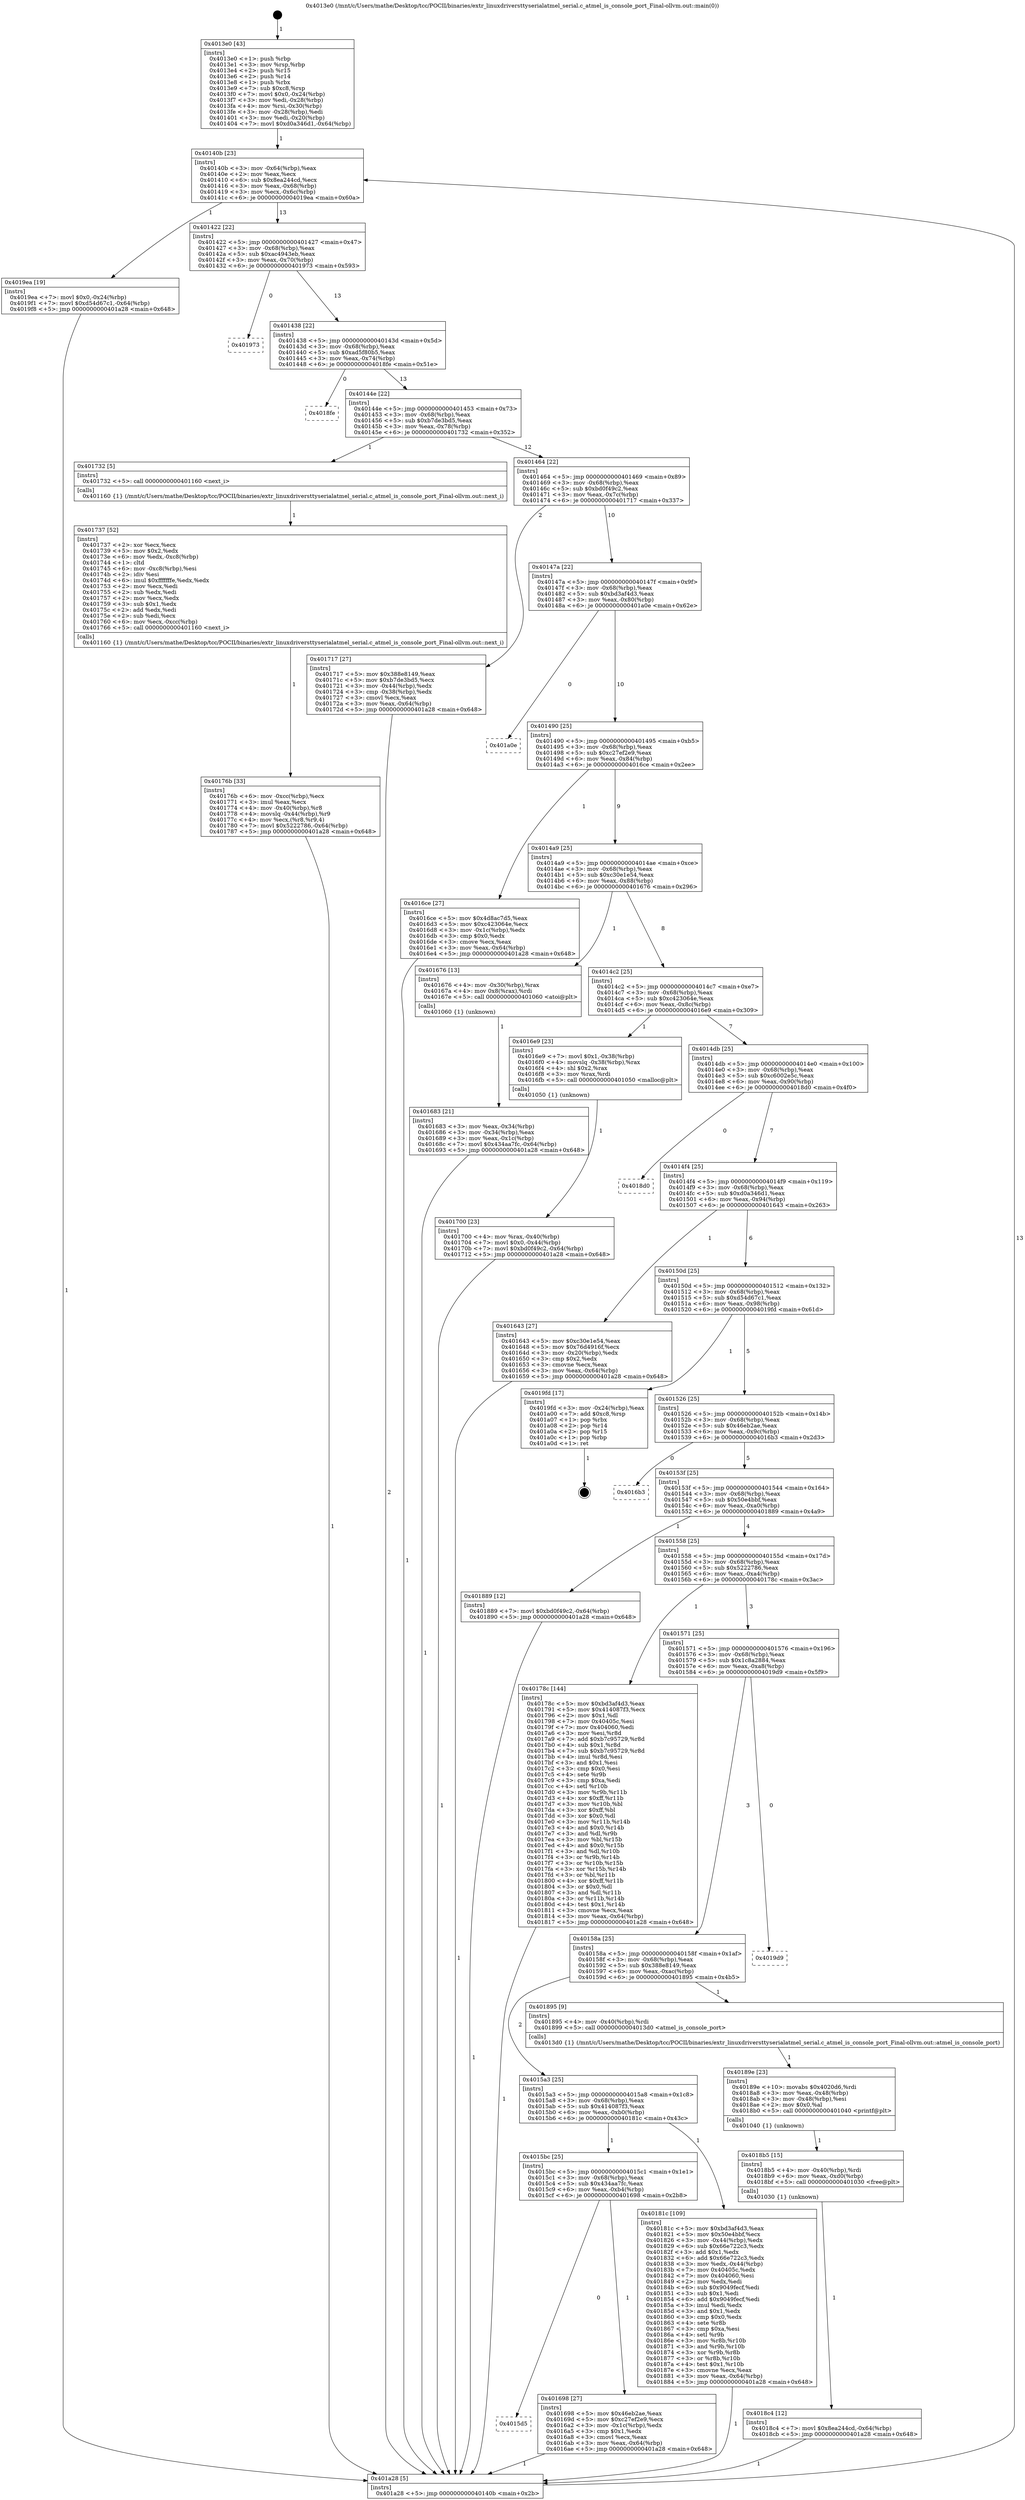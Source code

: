 digraph "0x4013e0" {
  label = "0x4013e0 (/mnt/c/Users/mathe/Desktop/tcc/POCII/binaries/extr_linuxdriversttyserialatmel_serial.c_atmel_is_console_port_Final-ollvm.out::main(0))"
  labelloc = "t"
  node[shape=record]

  Entry [label="",width=0.3,height=0.3,shape=circle,fillcolor=black,style=filled]
  "0x40140b" [label="{
     0x40140b [23]\l
     | [instrs]\l
     &nbsp;&nbsp;0x40140b \<+3\>: mov -0x64(%rbp),%eax\l
     &nbsp;&nbsp;0x40140e \<+2\>: mov %eax,%ecx\l
     &nbsp;&nbsp;0x401410 \<+6\>: sub $0x8ea244cd,%ecx\l
     &nbsp;&nbsp;0x401416 \<+3\>: mov %eax,-0x68(%rbp)\l
     &nbsp;&nbsp;0x401419 \<+3\>: mov %ecx,-0x6c(%rbp)\l
     &nbsp;&nbsp;0x40141c \<+6\>: je 00000000004019ea \<main+0x60a\>\l
  }"]
  "0x4019ea" [label="{
     0x4019ea [19]\l
     | [instrs]\l
     &nbsp;&nbsp;0x4019ea \<+7\>: movl $0x0,-0x24(%rbp)\l
     &nbsp;&nbsp;0x4019f1 \<+7\>: movl $0xd54d67c1,-0x64(%rbp)\l
     &nbsp;&nbsp;0x4019f8 \<+5\>: jmp 0000000000401a28 \<main+0x648\>\l
  }"]
  "0x401422" [label="{
     0x401422 [22]\l
     | [instrs]\l
     &nbsp;&nbsp;0x401422 \<+5\>: jmp 0000000000401427 \<main+0x47\>\l
     &nbsp;&nbsp;0x401427 \<+3\>: mov -0x68(%rbp),%eax\l
     &nbsp;&nbsp;0x40142a \<+5\>: sub $0xac4943eb,%eax\l
     &nbsp;&nbsp;0x40142f \<+3\>: mov %eax,-0x70(%rbp)\l
     &nbsp;&nbsp;0x401432 \<+6\>: je 0000000000401973 \<main+0x593\>\l
  }"]
  Exit [label="",width=0.3,height=0.3,shape=circle,fillcolor=black,style=filled,peripheries=2]
  "0x401973" [label="{
     0x401973\l
  }", style=dashed]
  "0x401438" [label="{
     0x401438 [22]\l
     | [instrs]\l
     &nbsp;&nbsp;0x401438 \<+5\>: jmp 000000000040143d \<main+0x5d\>\l
     &nbsp;&nbsp;0x40143d \<+3\>: mov -0x68(%rbp),%eax\l
     &nbsp;&nbsp;0x401440 \<+5\>: sub $0xad5f80b5,%eax\l
     &nbsp;&nbsp;0x401445 \<+3\>: mov %eax,-0x74(%rbp)\l
     &nbsp;&nbsp;0x401448 \<+6\>: je 00000000004018fe \<main+0x51e\>\l
  }"]
  "0x4018c4" [label="{
     0x4018c4 [12]\l
     | [instrs]\l
     &nbsp;&nbsp;0x4018c4 \<+7\>: movl $0x8ea244cd,-0x64(%rbp)\l
     &nbsp;&nbsp;0x4018cb \<+5\>: jmp 0000000000401a28 \<main+0x648\>\l
  }"]
  "0x4018fe" [label="{
     0x4018fe\l
  }", style=dashed]
  "0x40144e" [label="{
     0x40144e [22]\l
     | [instrs]\l
     &nbsp;&nbsp;0x40144e \<+5\>: jmp 0000000000401453 \<main+0x73\>\l
     &nbsp;&nbsp;0x401453 \<+3\>: mov -0x68(%rbp),%eax\l
     &nbsp;&nbsp;0x401456 \<+5\>: sub $0xb7de3bd5,%eax\l
     &nbsp;&nbsp;0x40145b \<+3\>: mov %eax,-0x78(%rbp)\l
     &nbsp;&nbsp;0x40145e \<+6\>: je 0000000000401732 \<main+0x352\>\l
  }"]
  "0x4018b5" [label="{
     0x4018b5 [15]\l
     | [instrs]\l
     &nbsp;&nbsp;0x4018b5 \<+4\>: mov -0x40(%rbp),%rdi\l
     &nbsp;&nbsp;0x4018b9 \<+6\>: mov %eax,-0xd0(%rbp)\l
     &nbsp;&nbsp;0x4018bf \<+5\>: call 0000000000401030 \<free@plt\>\l
     | [calls]\l
     &nbsp;&nbsp;0x401030 \{1\} (unknown)\l
  }"]
  "0x401732" [label="{
     0x401732 [5]\l
     | [instrs]\l
     &nbsp;&nbsp;0x401732 \<+5\>: call 0000000000401160 \<next_i\>\l
     | [calls]\l
     &nbsp;&nbsp;0x401160 \{1\} (/mnt/c/Users/mathe/Desktop/tcc/POCII/binaries/extr_linuxdriversttyserialatmel_serial.c_atmel_is_console_port_Final-ollvm.out::next_i)\l
  }"]
  "0x401464" [label="{
     0x401464 [22]\l
     | [instrs]\l
     &nbsp;&nbsp;0x401464 \<+5\>: jmp 0000000000401469 \<main+0x89\>\l
     &nbsp;&nbsp;0x401469 \<+3\>: mov -0x68(%rbp),%eax\l
     &nbsp;&nbsp;0x40146c \<+5\>: sub $0xbd0f49c2,%eax\l
     &nbsp;&nbsp;0x401471 \<+3\>: mov %eax,-0x7c(%rbp)\l
     &nbsp;&nbsp;0x401474 \<+6\>: je 0000000000401717 \<main+0x337\>\l
  }"]
  "0x40189e" [label="{
     0x40189e [23]\l
     | [instrs]\l
     &nbsp;&nbsp;0x40189e \<+10\>: movabs $0x4020d6,%rdi\l
     &nbsp;&nbsp;0x4018a8 \<+3\>: mov %eax,-0x48(%rbp)\l
     &nbsp;&nbsp;0x4018ab \<+3\>: mov -0x48(%rbp),%esi\l
     &nbsp;&nbsp;0x4018ae \<+2\>: mov $0x0,%al\l
     &nbsp;&nbsp;0x4018b0 \<+5\>: call 0000000000401040 \<printf@plt\>\l
     | [calls]\l
     &nbsp;&nbsp;0x401040 \{1\} (unknown)\l
  }"]
  "0x401717" [label="{
     0x401717 [27]\l
     | [instrs]\l
     &nbsp;&nbsp;0x401717 \<+5\>: mov $0x388e8149,%eax\l
     &nbsp;&nbsp;0x40171c \<+5\>: mov $0xb7de3bd5,%ecx\l
     &nbsp;&nbsp;0x401721 \<+3\>: mov -0x44(%rbp),%edx\l
     &nbsp;&nbsp;0x401724 \<+3\>: cmp -0x38(%rbp),%edx\l
     &nbsp;&nbsp;0x401727 \<+3\>: cmovl %ecx,%eax\l
     &nbsp;&nbsp;0x40172a \<+3\>: mov %eax,-0x64(%rbp)\l
     &nbsp;&nbsp;0x40172d \<+5\>: jmp 0000000000401a28 \<main+0x648\>\l
  }"]
  "0x40147a" [label="{
     0x40147a [22]\l
     | [instrs]\l
     &nbsp;&nbsp;0x40147a \<+5\>: jmp 000000000040147f \<main+0x9f\>\l
     &nbsp;&nbsp;0x40147f \<+3\>: mov -0x68(%rbp),%eax\l
     &nbsp;&nbsp;0x401482 \<+5\>: sub $0xbd3af4d3,%eax\l
     &nbsp;&nbsp;0x401487 \<+3\>: mov %eax,-0x80(%rbp)\l
     &nbsp;&nbsp;0x40148a \<+6\>: je 0000000000401a0e \<main+0x62e\>\l
  }"]
  "0x40176b" [label="{
     0x40176b [33]\l
     | [instrs]\l
     &nbsp;&nbsp;0x40176b \<+6\>: mov -0xcc(%rbp),%ecx\l
     &nbsp;&nbsp;0x401771 \<+3\>: imul %eax,%ecx\l
     &nbsp;&nbsp;0x401774 \<+4\>: mov -0x40(%rbp),%r8\l
     &nbsp;&nbsp;0x401778 \<+4\>: movslq -0x44(%rbp),%r9\l
     &nbsp;&nbsp;0x40177c \<+4\>: mov %ecx,(%r8,%r9,4)\l
     &nbsp;&nbsp;0x401780 \<+7\>: movl $0x5222786,-0x64(%rbp)\l
     &nbsp;&nbsp;0x401787 \<+5\>: jmp 0000000000401a28 \<main+0x648\>\l
  }"]
  "0x401a0e" [label="{
     0x401a0e\l
  }", style=dashed]
  "0x401490" [label="{
     0x401490 [25]\l
     | [instrs]\l
     &nbsp;&nbsp;0x401490 \<+5\>: jmp 0000000000401495 \<main+0xb5\>\l
     &nbsp;&nbsp;0x401495 \<+3\>: mov -0x68(%rbp),%eax\l
     &nbsp;&nbsp;0x401498 \<+5\>: sub $0xc27ef2e9,%eax\l
     &nbsp;&nbsp;0x40149d \<+6\>: mov %eax,-0x84(%rbp)\l
     &nbsp;&nbsp;0x4014a3 \<+6\>: je 00000000004016ce \<main+0x2ee\>\l
  }"]
  "0x401737" [label="{
     0x401737 [52]\l
     | [instrs]\l
     &nbsp;&nbsp;0x401737 \<+2\>: xor %ecx,%ecx\l
     &nbsp;&nbsp;0x401739 \<+5\>: mov $0x2,%edx\l
     &nbsp;&nbsp;0x40173e \<+6\>: mov %edx,-0xc8(%rbp)\l
     &nbsp;&nbsp;0x401744 \<+1\>: cltd\l
     &nbsp;&nbsp;0x401745 \<+6\>: mov -0xc8(%rbp),%esi\l
     &nbsp;&nbsp;0x40174b \<+2\>: idiv %esi\l
     &nbsp;&nbsp;0x40174d \<+6\>: imul $0xfffffffe,%edx,%edx\l
     &nbsp;&nbsp;0x401753 \<+2\>: mov %ecx,%edi\l
     &nbsp;&nbsp;0x401755 \<+2\>: sub %edx,%edi\l
     &nbsp;&nbsp;0x401757 \<+2\>: mov %ecx,%edx\l
     &nbsp;&nbsp;0x401759 \<+3\>: sub $0x1,%edx\l
     &nbsp;&nbsp;0x40175c \<+2\>: add %edx,%edi\l
     &nbsp;&nbsp;0x40175e \<+2\>: sub %edi,%ecx\l
     &nbsp;&nbsp;0x401760 \<+6\>: mov %ecx,-0xcc(%rbp)\l
     &nbsp;&nbsp;0x401766 \<+5\>: call 0000000000401160 \<next_i\>\l
     | [calls]\l
     &nbsp;&nbsp;0x401160 \{1\} (/mnt/c/Users/mathe/Desktop/tcc/POCII/binaries/extr_linuxdriversttyserialatmel_serial.c_atmel_is_console_port_Final-ollvm.out::next_i)\l
  }"]
  "0x4016ce" [label="{
     0x4016ce [27]\l
     | [instrs]\l
     &nbsp;&nbsp;0x4016ce \<+5\>: mov $0x4d8ac7d5,%eax\l
     &nbsp;&nbsp;0x4016d3 \<+5\>: mov $0xc423064e,%ecx\l
     &nbsp;&nbsp;0x4016d8 \<+3\>: mov -0x1c(%rbp),%edx\l
     &nbsp;&nbsp;0x4016db \<+3\>: cmp $0x0,%edx\l
     &nbsp;&nbsp;0x4016de \<+3\>: cmove %ecx,%eax\l
     &nbsp;&nbsp;0x4016e1 \<+3\>: mov %eax,-0x64(%rbp)\l
     &nbsp;&nbsp;0x4016e4 \<+5\>: jmp 0000000000401a28 \<main+0x648\>\l
  }"]
  "0x4014a9" [label="{
     0x4014a9 [25]\l
     | [instrs]\l
     &nbsp;&nbsp;0x4014a9 \<+5\>: jmp 00000000004014ae \<main+0xce\>\l
     &nbsp;&nbsp;0x4014ae \<+3\>: mov -0x68(%rbp),%eax\l
     &nbsp;&nbsp;0x4014b1 \<+5\>: sub $0xc30e1e54,%eax\l
     &nbsp;&nbsp;0x4014b6 \<+6\>: mov %eax,-0x88(%rbp)\l
     &nbsp;&nbsp;0x4014bc \<+6\>: je 0000000000401676 \<main+0x296\>\l
  }"]
  "0x401700" [label="{
     0x401700 [23]\l
     | [instrs]\l
     &nbsp;&nbsp;0x401700 \<+4\>: mov %rax,-0x40(%rbp)\l
     &nbsp;&nbsp;0x401704 \<+7\>: movl $0x0,-0x44(%rbp)\l
     &nbsp;&nbsp;0x40170b \<+7\>: movl $0xbd0f49c2,-0x64(%rbp)\l
     &nbsp;&nbsp;0x401712 \<+5\>: jmp 0000000000401a28 \<main+0x648\>\l
  }"]
  "0x401676" [label="{
     0x401676 [13]\l
     | [instrs]\l
     &nbsp;&nbsp;0x401676 \<+4\>: mov -0x30(%rbp),%rax\l
     &nbsp;&nbsp;0x40167a \<+4\>: mov 0x8(%rax),%rdi\l
     &nbsp;&nbsp;0x40167e \<+5\>: call 0000000000401060 \<atoi@plt\>\l
     | [calls]\l
     &nbsp;&nbsp;0x401060 \{1\} (unknown)\l
  }"]
  "0x4014c2" [label="{
     0x4014c2 [25]\l
     | [instrs]\l
     &nbsp;&nbsp;0x4014c2 \<+5\>: jmp 00000000004014c7 \<main+0xe7\>\l
     &nbsp;&nbsp;0x4014c7 \<+3\>: mov -0x68(%rbp),%eax\l
     &nbsp;&nbsp;0x4014ca \<+5\>: sub $0xc423064e,%eax\l
     &nbsp;&nbsp;0x4014cf \<+6\>: mov %eax,-0x8c(%rbp)\l
     &nbsp;&nbsp;0x4014d5 \<+6\>: je 00000000004016e9 \<main+0x309\>\l
  }"]
  "0x4015d5" [label="{
     0x4015d5\l
  }", style=dashed]
  "0x4016e9" [label="{
     0x4016e9 [23]\l
     | [instrs]\l
     &nbsp;&nbsp;0x4016e9 \<+7\>: movl $0x1,-0x38(%rbp)\l
     &nbsp;&nbsp;0x4016f0 \<+4\>: movslq -0x38(%rbp),%rax\l
     &nbsp;&nbsp;0x4016f4 \<+4\>: shl $0x2,%rax\l
     &nbsp;&nbsp;0x4016f8 \<+3\>: mov %rax,%rdi\l
     &nbsp;&nbsp;0x4016fb \<+5\>: call 0000000000401050 \<malloc@plt\>\l
     | [calls]\l
     &nbsp;&nbsp;0x401050 \{1\} (unknown)\l
  }"]
  "0x4014db" [label="{
     0x4014db [25]\l
     | [instrs]\l
     &nbsp;&nbsp;0x4014db \<+5\>: jmp 00000000004014e0 \<main+0x100\>\l
     &nbsp;&nbsp;0x4014e0 \<+3\>: mov -0x68(%rbp),%eax\l
     &nbsp;&nbsp;0x4014e3 \<+5\>: sub $0xc6002e5c,%eax\l
     &nbsp;&nbsp;0x4014e8 \<+6\>: mov %eax,-0x90(%rbp)\l
     &nbsp;&nbsp;0x4014ee \<+6\>: je 00000000004018d0 \<main+0x4f0\>\l
  }"]
  "0x401698" [label="{
     0x401698 [27]\l
     | [instrs]\l
     &nbsp;&nbsp;0x401698 \<+5\>: mov $0x46eb2ae,%eax\l
     &nbsp;&nbsp;0x40169d \<+5\>: mov $0xc27ef2e9,%ecx\l
     &nbsp;&nbsp;0x4016a2 \<+3\>: mov -0x1c(%rbp),%edx\l
     &nbsp;&nbsp;0x4016a5 \<+3\>: cmp $0x1,%edx\l
     &nbsp;&nbsp;0x4016a8 \<+3\>: cmovl %ecx,%eax\l
     &nbsp;&nbsp;0x4016ab \<+3\>: mov %eax,-0x64(%rbp)\l
     &nbsp;&nbsp;0x4016ae \<+5\>: jmp 0000000000401a28 \<main+0x648\>\l
  }"]
  "0x4018d0" [label="{
     0x4018d0\l
  }", style=dashed]
  "0x4014f4" [label="{
     0x4014f4 [25]\l
     | [instrs]\l
     &nbsp;&nbsp;0x4014f4 \<+5\>: jmp 00000000004014f9 \<main+0x119\>\l
     &nbsp;&nbsp;0x4014f9 \<+3\>: mov -0x68(%rbp),%eax\l
     &nbsp;&nbsp;0x4014fc \<+5\>: sub $0xd0a346d1,%eax\l
     &nbsp;&nbsp;0x401501 \<+6\>: mov %eax,-0x94(%rbp)\l
     &nbsp;&nbsp;0x401507 \<+6\>: je 0000000000401643 \<main+0x263\>\l
  }"]
  "0x4015bc" [label="{
     0x4015bc [25]\l
     | [instrs]\l
     &nbsp;&nbsp;0x4015bc \<+5\>: jmp 00000000004015c1 \<main+0x1e1\>\l
     &nbsp;&nbsp;0x4015c1 \<+3\>: mov -0x68(%rbp),%eax\l
     &nbsp;&nbsp;0x4015c4 \<+5\>: sub $0x434aa7fc,%eax\l
     &nbsp;&nbsp;0x4015c9 \<+6\>: mov %eax,-0xb4(%rbp)\l
     &nbsp;&nbsp;0x4015cf \<+6\>: je 0000000000401698 \<main+0x2b8\>\l
  }"]
  "0x401643" [label="{
     0x401643 [27]\l
     | [instrs]\l
     &nbsp;&nbsp;0x401643 \<+5\>: mov $0xc30e1e54,%eax\l
     &nbsp;&nbsp;0x401648 \<+5\>: mov $0x76d4916f,%ecx\l
     &nbsp;&nbsp;0x40164d \<+3\>: mov -0x20(%rbp),%edx\l
     &nbsp;&nbsp;0x401650 \<+3\>: cmp $0x2,%edx\l
     &nbsp;&nbsp;0x401653 \<+3\>: cmovne %ecx,%eax\l
     &nbsp;&nbsp;0x401656 \<+3\>: mov %eax,-0x64(%rbp)\l
     &nbsp;&nbsp;0x401659 \<+5\>: jmp 0000000000401a28 \<main+0x648\>\l
  }"]
  "0x40150d" [label="{
     0x40150d [25]\l
     | [instrs]\l
     &nbsp;&nbsp;0x40150d \<+5\>: jmp 0000000000401512 \<main+0x132\>\l
     &nbsp;&nbsp;0x401512 \<+3\>: mov -0x68(%rbp),%eax\l
     &nbsp;&nbsp;0x401515 \<+5\>: sub $0xd54d67c1,%eax\l
     &nbsp;&nbsp;0x40151a \<+6\>: mov %eax,-0x98(%rbp)\l
     &nbsp;&nbsp;0x401520 \<+6\>: je 00000000004019fd \<main+0x61d\>\l
  }"]
  "0x401a28" [label="{
     0x401a28 [5]\l
     | [instrs]\l
     &nbsp;&nbsp;0x401a28 \<+5\>: jmp 000000000040140b \<main+0x2b\>\l
  }"]
  "0x4013e0" [label="{
     0x4013e0 [43]\l
     | [instrs]\l
     &nbsp;&nbsp;0x4013e0 \<+1\>: push %rbp\l
     &nbsp;&nbsp;0x4013e1 \<+3\>: mov %rsp,%rbp\l
     &nbsp;&nbsp;0x4013e4 \<+2\>: push %r15\l
     &nbsp;&nbsp;0x4013e6 \<+2\>: push %r14\l
     &nbsp;&nbsp;0x4013e8 \<+1\>: push %rbx\l
     &nbsp;&nbsp;0x4013e9 \<+7\>: sub $0xc8,%rsp\l
     &nbsp;&nbsp;0x4013f0 \<+7\>: movl $0x0,-0x24(%rbp)\l
     &nbsp;&nbsp;0x4013f7 \<+3\>: mov %edi,-0x28(%rbp)\l
     &nbsp;&nbsp;0x4013fa \<+4\>: mov %rsi,-0x30(%rbp)\l
     &nbsp;&nbsp;0x4013fe \<+3\>: mov -0x28(%rbp),%edi\l
     &nbsp;&nbsp;0x401401 \<+3\>: mov %edi,-0x20(%rbp)\l
     &nbsp;&nbsp;0x401404 \<+7\>: movl $0xd0a346d1,-0x64(%rbp)\l
  }"]
  "0x401683" [label="{
     0x401683 [21]\l
     | [instrs]\l
     &nbsp;&nbsp;0x401683 \<+3\>: mov %eax,-0x34(%rbp)\l
     &nbsp;&nbsp;0x401686 \<+3\>: mov -0x34(%rbp),%eax\l
     &nbsp;&nbsp;0x401689 \<+3\>: mov %eax,-0x1c(%rbp)\l
     &nbsp;&nbsp;0x40168c \<+7\>: movl $0x434aa7fc,-0x64(%rbp)\l
     &nbsp;&nbsp;0x401693 \<+5\>: jmp 0000000000401a28 \<main+0x648\>\l
  }"]
  "0x40181c" [label="{
     0x40181c [109]\l
     | [instrs]\l
     &nbsp;&nbsp;0x40181c \<+5\>: mov $0xbd3af4d3,%eax\l
     &nbsp;&nbsp;0x401821 \<+5\>: mov $0x50e4bbf,%ecx\l
     &nbsp;&nbsp;0x401826 \<+3\>: mov -0x44(%rbp),%edx\l
     &nbsp;&nbsp;0x401829 \<+6\>: sub $0x66e722c3,%edx\l
     &nbsp;&nbsp;0x40182f \<+3\>: add $0x1,%edx\l
     &nbsp;&nbsp;0x401832 \<+6\>: add $0x66e722c3,%edx\l
     &nbsp;&nbsp;0x401838 \<+3\>: mov %edx,-0x44(%rbp)\l
     &nbsp;&nbsp;0x40183b \<+7\>: mov 0x40405c,%edx\l
     &nbsp;&nbsp;0x401842 \<+7\>: mov 0x404060,%esi\l
     &nbsp;&nbsp;0x401849 \<+2\>: mov %edx,%edi\l
     &nbsp;&nbsp;0x40184b \<+6\>: sub $0x9049fecf,%edi\l
     &nbsp;&nbsp;0x401851 \<+3\>: sub $0x1,%edi\l
     &nbsp;&nbsp;0x401854 \<+6\>: add $0x9049fecf,%edi\l
     &nbsp;&nbsp;0x40185a \<+3\>: imul %edi,%edx\l
     &nbsp;&nbsp;0x40185d \<+3\>: and $0x1,%edx\l
     &nbsp;&nbsp;0x401860 \<+3\>: cmp $0x0,%edx\l
     &nbsp;&nbsp;0x401863 \<+4\>: sete %r8b\l
     &nbsp;&nbsp;0x401867 \<+3\>: cmp $0xa,%esi\l
     &nbsp;&nbsp;0x40186a \<+4\>: setl %r9b\l
     &nbsp;&nbsp;0x40186e \<+3\>: mov %r8b,%r10b\l
     &nbsp;&nbsp;0x401871 \<+3\>: and %r9b,%r10b\l
     &nbsp;&nbsp;0x401874 \<+3\>: xor %r9b,%r8b\l
     &nbsp;&nbsp;0x401877 \<+3\>: or %r8b,%r10b\l
     &nbsp;&nbsp;0x40187a \<+4\>: test $0x1,%r10b\l
     &nbsp;&nbsp;0x40187e \<+3\>: cmovne %ecx,%eax\l
     &nbsp;&nbsp;0x401881 \<+3\>: mov %eax,-0x64(%rbp)\l
     &nbsp;&nbsp;0x401884 \<+5\>: jmp 0000000000401a28 \<main+0x648\>\l
  }"]
  "0x4019fd" [label="{
     0x4019fd [17]\l
     | [instrs]\l
     &nbsp;&nbsp;0x4019fd \<+3\>: mov -0x24(%rbp),%eax\l
     &nbsp;&nbsp;0x401a00 \<+7\>: add $0xc8,%rsp\l
     &nbsp;&nbsp;0x401a07 \<+1\>: pop %rbx\l
     &nbsp;&nbsp;0x401a08 \<+2\>: pop %r14\l
     &nbsp;&nbsp;0x401a0a \<+2\>: pop %r15\l
     &nbsp;&nbsp;0x401a0c \<+1\>: pop %rbp\l
     &nbsp;&nbsp;0x401a0d \<+1\>: ret\l
  }"]
  "0x401526" [label="{
     0x401526 [25]\l
     | [instrs]\l
     &nbsp;&nbsp;0x401526 \<+5\>: jmp 000000000040152b \<main+0x14b\>\l
     &nbsp;&nbsp;0x40152b \<+3\>: mov -0x68(%rbp),%eax\l
     &nbsp;&nbsp;0x40152e \<+5\>: sub $0x46eb2ae,%eax\l
     &nbsp;&nbsp;0x401533 \<+6\>: mov %eax,-0x9c(%rbp)\l
     &nbsp;&nbsp;0x401539 \<+6\>: je 00000000004016b3 \<main+0x2d3\>\l
  }"]
  "0x4015a3" [label="{
     0x4015a3 [25]\l
     | [instrs]\l
     &nbsp;&nbsp;0x4015a3 \<+5\>: jmp 00000000004015a8 \<main+0x1c8\>\l
     &nbsp;&nbsp;0x4015a8 \<+3\>: mov -0x68(%rbp),%eax\l
     &nbsp;&nbsp;0x4015ab \<+5\>: sub $0x414087f3,%eax\l
     &nbsp;&nbsp;0x4015b0 \<+6\>: mov %eax,-0xb0(%rbp)\l
     &nbsp;&nbsp;0x4015b6 \<+6\>: je 000000000040181c \<main+0x43c\>\l
  }"]
  "0x4016b3" [label="{
     0x4016b3\l
  }", style=dashed]
  "0x40153f" [label="{
     0x40153f [25]\l
     | [instrs]\l
     &nbsp;&nbsp;0x40153f \<+5\>: jmp 0000000000401544 \<main+0x164\>\l
     &nbsp;&nbsp;0x401544 \<+3\>: mov -0x68(%rbp),%eax\l
     &nbsp;&nbsp;0x401547 \<+5\>: sub $0x50e4bbf,%eax\l
     &nbsp;&nbsp;0x40154c \<+6\>: mov %eax,-0xa0(%rbp)\l
     &nbsp;&nbsp;0x401552 \<+6\>: je 0000000000401889 \<main+0x4a9\>\l
  }"]
  "0x401895" [label="{
     0x401895 [9]\l
     | [instrs]\l
     &nbsp;&nbsp;0x401895 \<+4\>: mov -0x40(%rbp),%rdi\l
     &nbsp;&nbsp;0x401899 \<+5\>: call 00000000004013d0 \<atmel_is_console_port\>\l
     | [calls]\l
     &nbsp;&nbsp;0x4013d0 \{1\} (/mnt/c/Users/mathe/Desktop/tcc/POCII/binaries/extr_linuxdriversttyserialatmel_serial.c_atmel_is_console_port_Final-ollvm.out::atmel_is_console_port)\l
  }"]
  "0x401889" [label="{
     0x401889 [12]\l
     | [instrs]\l
     &nbsp;&nbsp;0x401889 \<+7\>: movl $0xbd0f49c2,-0x64(%rbp)\l
     &nbsp;&nbsp;0x401890 \<+5\>: jmp 0000000000401a28 \<main+0x648\>\l
  }"]
  "0x401558" [label="{
     0x401558 [25]\l
     | [instrs]\l
     &nbsp;&nbsp;0x401558 \<+5\>: jmp 000000000040155d \<main+0x17d\>\l
     &nbsp;&nbsp;0x40155d \<+3\>: mov -0x68(%rbp),%eax\l
     &nbsp;&nbsp;0x401560 \<+5\>: sub $0x5222786,%eax\l
     &nbsp;&nbsp;0x401565 \<+6\>: mov %eax,-0xa4(%rbp)\l
     &nbsp;&nbsp;0x40156b \<+6\>: je 000000000040178c \<main+0x3ac\>\l
  }"]
  "0x40158a" [label="{
     0x40158a [25]\l
     | [instrs]\l
     &nbsp;&nbsp;0x40158a \<+5\>: jmp 000000000040158f \<main+0x1af\>\l
     &nbsp;&nbsp;0x40158f \<+3\>: mov -0x68(%rbp),%eax\l
     &nbsp;&nbsp;0x401592 \<+5\>: sub $0x388e8149,%eax\l
     &nbsp;&nbsp;0x401597 \<+6\>: mov %eax,-0xac(%rbp)\l
     &nbsp;&nbsp;0x40159d \<+6\>: je 0000000000401895 \<main+0x4b5\>\l
  }"]
  "0x40178c" [label="{
     0x40178c [144]\l
     | [instrs]\l
     &nbsp;&nbsp;0x40178c \<+5\>: mov $0xbd3af4d3,%eax\l
     &nbsp;&nbsp;0x401791 \<+5\>: mov $0x414087f3,%ecx\l
     &nbsp;&nbsp;0x401796 \<+2\>: mov $0x1,%dl\l
     &nbsp;&nbsp;0x401798 \<+7\>: mov 0x40405c,%esi\l
     &nbsp;&nbsp;0x40179f \<+7\>: mov 0x404060,%edi\l
     &nbsp;&nbsp;0x4017a6 \<+3\>: mov %esi,%r8d\l
     &nbsp;&nbsp;0x4017a9 \<+7\>: add $0xb7c95729,%r8d\l
     &nbsp;&nbsp;0x4017b0 \<+4\>: sub $0x1,%r8d\l
     &nbsp;&nbsp;0x4017b4 \<+7\>: sub $0xb7c95729,%r8d\l
     &nbsp;&nbsp;0x4017bb \<+4\>: imul %r8d,%esi\l
     &nbsp;&nbsp;0x4017bf \<+3\>: and $0x1,%esi\l
     &nbsp;&nbsp;0x4017c2 \<+3\>: cmp $0x0,%esi\l
     &nbsp;&nbsp;0x4017c5 \<+4\>: sete %r9b\l
     &nbsp;&nbsp;0x4017c9 \<+3\>: cmp $0xa,%edi\l
     &nbsp;&nbsp;0x4017cc \<+4\>: setl %r10b\l
     &nbsp;&nbsp;0x4017d0 \<+3\>: mov %r9b,%r11b\l
     &nbsp;&nbsp;0x4017d3 \<+4\>: xor $0xff,%r11b\l
     &nbsp;&nbsp;0x4017d7 \<+3\>: mov %r10b,%bl\l
     &nbsp;&nbsp;0x4017da \<+3\>: xor $0xff,%bl\l
     &nbsp;&nbsp;0x4017dd \<+3\>: xor $0x0,%dl\l
     &nbsp;&nbsp;0x4017e0 \<+3\>: mov %r11b,%r14b\l
     &nbsp;&nbsp;0x4017e3 \<+4\>: and $0x0,%r14b\l
     &nbsp;&nbsp;0x4017e7 \<+3\>: and %dl,%r9b\l
     &nbsp;&nbsp;0x4017ea \<+3\>: mov %bl,%r15b\l
     &nbsp;&nbsp;0x4017ed \<+4\>: and $0x0,%r15b\l
     &nbsp;&nbsp;0x4017f1 \<+3\>: and %dl,%r10b\l
     &nbsp;&nbsp;0x4017f4 \<+3\>: or %r9b,%r14b\l
     &nbsp;&nbsp;0x4017f7 \<+3\>: or %r10b,%r15b\l
     &nbsp;&nbsp;0x4017fa \<+3\>: xor %r15b,%r14b\l
     &nbsp;&nbsp;0x4017fd \<+3\>: or %bl,%r11b\l
     &nbsp;&nbsp;0x401800 \<+4\>: xor $0xff,%r11b\l
     &nbsp;&nbsp;0x401804 \<+3\>: or $0x0,%dl\l
     &nbsp;&nbsp;0x401807 \<+3\>: and %dl,%r11b\l
     &nbsp;&nbsp;0x40180a \<+3\>: or %r11b,%r14b\l
     &nbsp;&nbsp;0x40180d \<+4\>: test $0x1,%r14b\l
     &nbsp;&nbsp;0x401811 \<+3\>: cmovne %ecx,%eax\l
     &nbsp;&nbsp;0x401814 \<+3\>: mov %eax,-0x64(%rbp)\l
     &nbsp;&nbsp;0x401817 \<+5\>: jmp 0000000000401a28 \<main+0x648\>\l
  }"]
  "0x401571" [label="{
     0x401571 [25]\l
     | [instrs]\l
     &nbsp;&nbsp;0x401571 \<+5\>: jmp 0000000000401576 \<main+0x196\>\l
     &nbsp;&nbsp;0x401576 \<+3\>: mov -0x68(%rbp),%eax\l
     &nbsp;&nbsp;0x401579 \<+5\>: sub $0x1c8a2884,%eax\l
     &nbsp;&nbsp;0x40157e \<+6\>: mov %eax,-0xa8(%rbp)\l
     &nbsp;&nbsp;0x401584 \<+6\>: je 00000000004019d9 \<main+0x5f9\>\l
  }"]
  "0x4019d9" [label="{
     0x4019d9\l
  }", style=dashed]
  Entry -> "0x4013e0" [label=" 1"]
  "0x40140b" -> "0x4019ea" [label=" 1"]
  "0x40140b" -> "0x401422" [label=" 13"]
  "0x4019fd" -> Exit [label=" 1"]
  "0x401422" -> "0x401973" [label=" 0"]
  "0x401422" -> "0x401438" [label=" 13"]
  "0x4019ea" -> "0x401a28" [label=" 1"]
  "0x401438" -> "0x4018fe" [label=" 0"]
  "0x401438" -> "0x40144e" [label=" 13"]
  "0x4018c4" -> "0x401a28" [label=" 1"]
  "0x40144e" -> "0x401732" [label=" 1"]
  "0x40144e" -> "0x401464" [label=" 12"]
  "0x4018b5" -> "0x4018c4" [label=" 1"]
  "0x401464" -> "0x401717" [label=" 2"]
  "0x401464" -> "0x40147a" [label=" 10"]
  "0x40189e" -> "0x4018b5" [label=" 1"]
  "0x40147a" -> "0x401a0e" [label=" 0"]
  "0x40147a" -> "0x401490" [label=" 10"]
  "0x401895" -> "0x40189e" [label=" 1"]
  "0x401490" -> "0x4016ce" [label=" 1"]
  "0x401490" -> "0x4014a9" [label=" 9"]
  "0x401889" -> "0x401a28" [label=" 1"]
  "0x4014a9" -> "0x401676" [label=" 1"]
  "0x4014a9" -> "0x4014c2" [label=" 8"]
  "0x40181c" -> "0x401a28" [label=" 1"]
  "0x4014c2" -> "0x4016e9" [label=" 1"]
  "0x4014c2" -> "0x4014db" [label=" 7"]
  "0x40178c" -> "0x401a28" [label=" 1"]
  "0x4014db" -> "0x4018d0" [label=" 0"]
  "0x4014db" -> "0x4014f4" [label=" 7"]
  "0x40176b" -> "0x401a28" [label=" 1"]
  "0x4014f4" -> "0x401643" [label=" 1"]
  "0x4014f4" -> "0x40150d" [label=" 6"]
  "0x401643" -> "0x401a28" [label=" 1"]
  "0x4013e0" -> "0x40140b" [label=" 1"]
  "0x401a28" -> "0x40140b" [label=" 13"]
  "0x401676" -> "0x401683" [label=" 1"]
  "0x401683" -> "0x401a28" [label=" 1"]
  "0x401732" -> "0x401737" [label=" 1"]
  "0x40150d" -> "0x4019fd" [label=" 1"]
  "0x40150d" -> "0x401526" [label=" 5"]
  "0x401717" -> "0x401a28" [label=" 2"]
  "0x401526" -> "0x4016b3" [label=" 0"]
  "0x401526" -> "0x40153f" [label=" 5"]
  "0x4016e9" -> "0x401700" [label=" 1"]
  "0x40153f" -> "0x401889" [label=" 1"]
  "0x40153f" -> "0x401558" [label=" 4"]
  "0x4016ce" -> "0x401a28" [label=" 1"]
  "0x401558" -> "0x40178c" [label=" 1"]
  "0x401558" -> "0x401571" [label=" 3"]
  "0x4015bc" -> "0x4015d5" [label=" 0"]
  "0x401571" -> "0x4019d9" [label=" 0"]
  "0x401571" -> "0x40158a" [label=" 3"]
  "0x401698" -> "0x401a28" [label=" 1"]
  "0x40158a" -> "0x401895" [label=" 1"]
  "0x40158a" -> "0x4015a3" [label=" 2"]
  "0x401700" -> "0x401a28" [label=" 1"]
  "0x4015a3" -> "0x40181c" [label=" 1"]
  "0x4015a3" -> "0x4015bc" [label=" 1"]
  "0x401737" -> "0x40176b" [label=" 1"]
  "0x4015bc" -> "0x401698" [label=" 1"]
}
